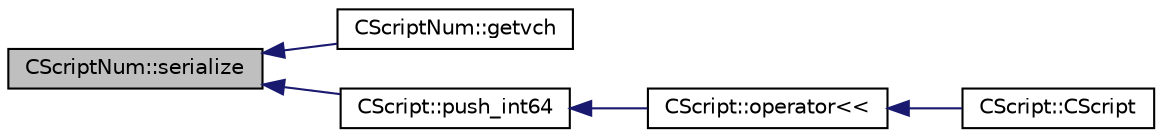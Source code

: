 digraph "CScriptNum::serialize"
{
  edge [fontname="Helvetica",fontsize="10",labelfontname="Helvetica",labelfontsize="10"];
  node [fontname="Helvetica",fontsize="10",shape=record];
  rankdir="LR";
  Node64 [label="CScriptNum::serialize",height=0.2,width=0.4,color="black", fillcolor="grey75", style="filled", fontcolor="black"];
  Node64 -> Node65 [dir="back",color="midnightblue",fontsize="10",style="solid",fontname="Helvetica"];
  Node65 [label="CScriptNum::getvch",height=0.2,width=0.4,color="black", fillcolor="white", style="filled",URL="$class_c_script_num.html#af1684eeaa754266aa5bd4fc5f14c6991"];
  Node64 -> Node66 [dir="back",color="midnightblue",fontsize="10",style="solid",fontname="Helvetica"];
  Node66 [label="CScript::push_int64",height=0.2,width=0.4,color="black", fillcolor="white", style="filled",URL="$class_c_script.html#ad802105f1515b4953ecbe6aeab2ee1ca"];
  Node66 -> Node67 [dir="back",color="midnightblue",fontsize="10",style="solid",fontname="Helvetica"];
  Node67 [label="CScript::operator\<\<",height=0.2,width=0.4,color="black", fillcolor="white", style="filled",URL="$class_c_script.html#aafde904eee737599e8b4f98c4a9d1043"];
  Node67 -> Node68 [dir="back",color="midnightblue",fontsize="10",style="solid",fontname="Helvetica"];
  Node68 [label="CScript::CScript",height=0.2,width=0.4,color="black", fillcolor="white", style="filled",URL="$class_c_script.html#a48cc35ec0c9119def402a7118e81cf00"];
}
